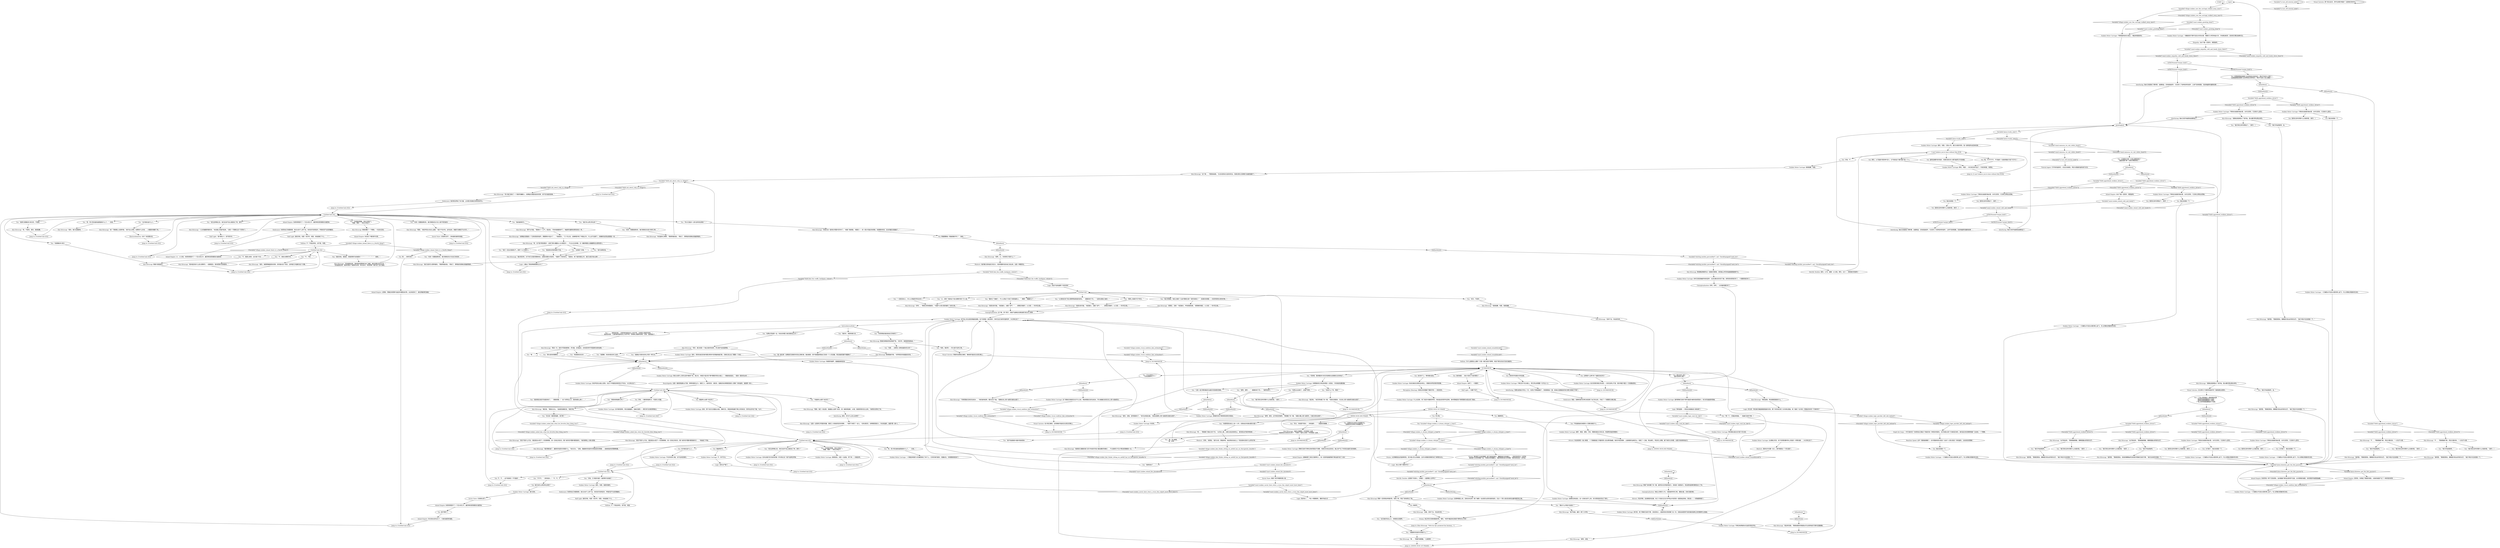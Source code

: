 # SOUTHCOAST / SUNKEN MOTOR CARRIAGE
# Tyre tracks lead to a sunken motor carriage.
# ==================================================
digraph G {
	  0 [label="START"];
	  1 [label="input"];
	  2 [label="Inland Empire: 冰水下面一定很冷，很孤独吧。"];
	  3 [label="Kim Kitsuragi: “我猜这段旅程从广场开始，是从栅栏那边倒出来的。”"];
	  4 [label="You: 我应该调查一下。"];
	  5 [label="You: “潮水什么时候才会退去？”"];
	  6 [label="You: “哈哈，很好笑——所以我不会吹口哨。”"];
	  7 [label="You: “我觉得应该找不到我的枪了。”（看看周围。）“这个世界这么大，我的枪那么渺小……”"];
	  8 [label="You: 眯着眼睛说:“侧面是数字吗？”（继续。）"];
	  9 [label="Jump to: [Untitled hub (03)]"];
	  10 [label="Jump to: [Untitled hub (03)]"];
	  11 [label="Sunken Motor Carriage: 不论你说多少遍，也不会改变事实。"];
	  12 [label="Sunken Motor Carriage: 你没有。"];
	  13 [label="Variable[\"village.sunken_viscal_confirms_kim_estimation\"]"];
	  14 [label="Variable[\"village.sunken_viscal_confirms_kim_estimation\"]", shape=diamond];
	  15 [label="!(Variable[\"village.sunken_viscal_confirms_kim_estimation\"])", shape=diamond];
	  16 [label="Variable[\"coast.sunken_inland_oceanfishcold\"]"];
	  17 [label="Variable[\"coast.sunken_inland_oceanfishcold\"]", shape=diamond];
	  18 [label="!(Variable[\"coast.sunken_inland_oceanfishcold\"])", shape=diamond];
	  19 [label="SWING HUB 2ND PHASE"];
	  20 [label="You: “你最喜欢的蓝色东西是什么？”"];
	  21 [label="Kim Kitsuragi: 警督撅起嘴唇吹出一段美妙的颤音，甚至能让伊苏林迪画眉都羞愧不已。"];
	  22 [label="Sunken Motor Carriage: 是的，哈里，它是41号。我们分局的号码。我一直希望你会回来找我……"];
	  23 [label="Visual Calculus: 还记得马丁内斯的轮胎印吗？就是通往这里的。"];
	  24 [label="You: “我们现在没时间管什么交通流氓。”[离开。]"];
	  25 [label="IsKimHere()"];
	  26 [label="IsKimHere()", shape=diamond];
	  27 [label="!(IsKimHere())", shape=diamond];
	  28 [label="Jump to: [SUNKENHUB]"];
	  29 [label="You: “我想双亲了……”"];
	  30 [label="Conceptualization: 这个嘛，举个例子，蚂蚁汽油弹会在某些通行权仪式上使用……"];
	  31 [label="Inland Empire: 你感觉胃里开了一个巨大的口子，最恐怖的感觉朝你扑面而来。"];
	  32 [label="You: “本来一切都挺顺利的，我们刚刚还在高兴地吹口哨……”"];
	  33 [label="Kim Kitsuragi: “警探，”他的声音从未这么温柔。“我们*不会*的。此时此刻，救援行动确实不太可行。”"];
	  34 [label="Kim Kitsuragi: “这个嘛……”警督耸耸肩。“生活总是有办法拆你的台。但是在那之后事情只会越变越好了。”"];
	  35 [label="Inland Empire: 你感觉胃里开了一个巨大的口子，最恐怖的感觉朝你扑面而来。"];
	  36 [label="Jump to: [Untitled hub (03)]"];
	  37 [label="Logic: 他认识那个赛車手吗？"];
	  38 [label="IsKimHere()"];
	  39 [label="IsKimHere()", shape=diamond];
	  40 [label="!(IsKimHere())", shape=diamond];
	  41 [label="Sunken Motor Carriage: 云朵飘过天空，秋千的阴影像时钟上的指针一样移动着……30分钟过去了。"];
	  42 [label="Variable[\"tc.turn_off_tutorial_node\"]"];
	  43 [label="Variable[\"tc.turn_off_tutorial_node\"]", shape=diamond];
	  44 [label="!(Variable[\"tc.turn_off_tutorial_node\"])", shape=diamond];
	  45 [label="Visual Calculus: 那个跃过运河，弄坏水闸的*叛徒*！这是他们的作为。"];
	  46 [label="You: 这里就是叛逆者跳入运河终结生命的地方。再也不会这么大胆了！\n“这里就是叛逆者跳入运河终结生命的地方。再也不会有人这么勇敢了！”"];
	  47 [label="Interfacing: 海水已经开始腐蚀金属制品了。"];
	  48 [label="You: 我现在没时间管什么交通流氓。[离开。]"];
	  49 [label="Sunken Motor Carriage: 一只海鸥从半泡在水里的車上起飞。鸟儿好像在感激你的决定。"];
	  50 [label="Visual Calculus: 警督的估算是正确的。事故很可能发生在周日晚上。"];
	  51 [label="Kim Kitsuragi: “坚持下去，你会成功的。”"];
	  52 [label="Inland Empire: 41，41分局。你感觉胃里开了一个巨大的口子，最恐怖的感觉朝你扑面而来。"];
	  53 [label="You: “但是雅各布·欧文……"];
	  54 [label="You: “发生这种事之后，他们应该不会让我回去了吧，是吗？”"];
	  55 [label="You: “本来一切都挺顺利的，我们刚刚还在讨论自己的妈妈……”"];
	  56 [label="You: 我不想听了。"];
	  57 [label="Endurance: 你感觉自己快要晕倒，差点从秋千上摔下去。你的双手变得湿冷，呼吸的空气也变得酸苦。"];
	  58 [label="Jump to: [Untitled hub (02)]"];
	  59 [label="You: 我们该怎么把你弄出来呢？"];
	  60 [label="Sunken Motor Carriage: 你接受的越早，就越能继续前进。"];
	  61 [label="You: “但是……如果有人拿枪指着你的头呢？”"];
	  62 [label="You: “我一直在想：如果我花足够的时间去正确饮食，勤加锻炼，是不是就能把我自己变成一个人形武器。然后我甚至都不需要枪了……”"];
	  63 [label="Sunken Motor Carriage: 是的。感觉你身后的城市都在等待中变得越来越沉默。仿佛已经过去了整整一个来生……"];
	  64 [label="You: 我应该调查一下。"];
	  65 [label="You: “我们开始调查吧。”"];
	  66 [label="You: 这車是什么牌子的？能看见标志吗？"];
	  67 [label="You: “又是一起引擎排量成功战胜司机智商的事故。”"];
	  68 [label="You: “不，是街头赛車手的。”"];
	  69 [label="You: “先是我的警徽，现在又是这个。”\n“警徽，警枪——现在又来这个。”"];
	  70 [label="You: “我可没那些钱。”"];
	  71 [label="Variable[\"village.sunken_inland_there_is_a_fourth_thing\"]"];
	  72 [label="Variable[\"village.sunken_inland_there_is_a_fourth_thing\"]", shape=diamond];
	  73 [label="!(Variable[\"village.sunken_inland_there_is_a_fourth_thing\"])", shape=diamond];
	  74 [label="Sunken Motor Carriage: 是的，哈里。就是你做的。"];
	  75 [label="Sunken Motor Carriage: 汽車坐在咸咸的海水里，冰冷又悲伤。它没有什么意见。"];
	  76 [label="Sunken Motor Carriage: 汽車坐在咸咸的海水里，冰冷又悲伤。它没有什么意见。"];
	  77 [label="Perception (Hearing): 铰链在你的重量下嘎吱作响——有些危险。"];
	  78 [label="Conceptualization: 电线上的两只小鸟，对着海岸吹吹口哨，看看水面，还有沉底的車。"];
	  79 [label="You: “你能辨认出那个标志吗？”"];
	  80 [label="Logic: 他会不会知道那个司机的事？"];
	  81 [label="Half Light: 我的天啦，哈里！老天爷，哈里，你到底做了什么……？！"];
	  82 [label="Inland Empire: 你还丢了*第四样*东西。"];
	  83 [label="Kim Kitsuragi: “你还能吹口哨啊，”警督笑着说到。“再说了，黎明前的夜晚总是最黑暗的。”"];
	  84 [label="Jump to: [Untitled hub (03)]"];
	  85 [label="Untitled hub (02)"];
	  86 [label="You: “天啦，它*真是*我的！我把車开进海里了！！！”"];
	  87 [label="You: “发生这种事之后，他们应该不会让我回去了吧，是吗？”"];
	  88 [label="You: 用你的手抚摸冰冷的金属。"];
	  89 [label="Drama: 唾沫星子从你的嘴里一路飞到你的胡子、胸膛和前方的地面上……但却没有发出一点声音。\n唾沫星子从你的嘴里飞出，喷溅在你的胸膛上，最后降落在前方的地面。但却没有发出一点声音。"];
	  90 [label="Jump to: [SUNKENHUB]"];
	  91 [label="You: “我的天，真是有够久的。”"];
	  92 [label="SWING HUB 1ST PHASE"];
	  93 [label="You: 不知道我身后城里的人们都在做些什么……"];
	  94 [label="Sunken Motor Carriage: 汽車坐在咸咸的海水里，冰冷又悲伤，它没有立即给出答案。"];
	  95 [label="Variable[\"TASK.apprehend_reckless_driver\"]"];
	  96 [label="Variable[\"TASK.apprehend_reckless_driver\"]", shape=diamond];
	  97 [label="!(Variable[\"TASK.apprehend_reckless_driver\"])", shape=diamond];
	  98 [label="You: “我们现在没时间管什么交通流氓。”[离开。]"];
	  99 [label="IsKimHere()"];
	  100 [label="IsKimHere()", shape=diamond];
	  101 [label="!(IsKimHere())", shape=diamond];
	  102 [label="You: “你说什么了吗，警督？”"];
	  103 [label="Jump to: [SWING HUB 1ST PHASE]"];
	  104 [label="You: 继续吹。"];
	  105 [label="You: “这见鬼的风这么大，你倒是试试看啊。”"];
	  106 [label="Kim Kitsuragi: “恐怕就是这样。看来是你把警車开进了海里，就在你跳过运河之后。”\n“恐怕就是这样。看来你是从飞旋旅社出发，跃过运河，然后把車一路开进了这片海域。”"];
	  107 [label="You: “所以它就会*一直*这样待在那里？！”"];
	  108 [label="Sunken Motor Carriage: 拜托，哈里……你已经无处可逃了。只有你和我，老朋友。"];
	  109 [label="Jump to: [Untitled hub (03)]"];
	  110 [label="Sunken Motor Carriage: 浪潮有没有退去，这一点谁也说不上来。你只感觉到时间过了很久。"];
	  111 [label="Kim Kitsuragi: 警督一定觉得这样很好笑。他笑了笑，然后飞快地转过了脸。"];
	  112 [label="Sunken Motor Carriage: 你的声音在水面上回荡，在这个环境里显得奇怪又不恰当。30分钟过去了。"];
	  113 [label="You: “那是库普瑞斯40吗？”"];
	  114 [label="Kim Kitsuragi: 警督看着手表。“世界想变多快就能有多快。”"];
	  115 [label="Interfacing: 海水已经开始腐蚀金属制品了。"];
	  116 [label="Sunken Motor Carriage: 一只海鸥从半泡在水里的車上起飞。鸟儿好像在感激你的决定。"];
	  117 [label="Sunken Motor Carriage: 那辆悲伤的汽車拒绝发表任何回应。"];
	  118 [label="Kim Kitsuragi: “我好像知道了，最喜欢的蓝色东西是什么。”他点点头。“没错，我最喜欢的蓝色东西是蓝色的警服……或者是蓝色的警察制服。”"];
	  119 [label="Kim Kitsuragi: “我很抱歉，哈里。我很抱歉。”"];
	  120 [label="Kim Kitsuragi: “呃，也不是*特别便宜*。这种汽車大概要40,000雷亚尔……不过从长远来看，买一辆新車要比试着翻修这台更有意义。”"];
	  121 [label="You: “他们一定会对我很生气，是吧？41分局的人。”"];
	  122 [label="You: 我能修好它。"];
	  123 [label="IsKimHere()"];
	  124 [label="IsKimHere()", shape=diamond];
	  125 [label="!(IsKimHere())", shape=diamond];
	  126 [label="Sunken Motor Carriage: 真可悲，除了那辆沉没的汽車，没有其他人，或者其他东西目睹了这一切，但是这段意想不到的美妙旋律让你的精神为之振奋。"];
	  127 [label="IsKimHere()"];
	  128 [label="IsKimHere()", shape=diamond];
	  129 [label="!(IsKimHere())", shape=diamond];
	  130 [label="Kim Kitsuragi: “我相信它遵循的是几百万年前的宇宙力量设置好的模式……不过我想它*可以*再动的稍微快一点。”"];
	  131 [label="Inland Empire: 就像是那个疯狂又鲁莽的人，他一定是驾驶着那辆汽車加速冲进了大海！"];
	  132 [label="Kim Kitsuragi: “呃……”警督摸了摸自己的下巴。“从历史上看，水蛭以前会用来防止、甚至是治疗很多种疾病……”"];
	  133 [label="Variable[\"TASK.apprehend_reckless_driver\"]"];
	  134 [label="Variable[\"TASK.apprehend_reckless_driver\"]", shape=diamond];
	  135 [label="!(Variable[\"TASK.apprehend_reckless_driver\"])", shape=diamond];
	  136 [label="You: 我现在没时间管什么交通流氓。[离开。]"];
	  137 [label="You: 我现在没时间管什么交通流氓。[离开。]"];
	  138 [label="You: “我们开始调查吧。”"];
	  139 [label="Inland Empire: 当然了。一切都好。"];
	  140 [label="Jump to: [SUNKENHUB]"];
	  141 [label="Kim Kitsuragi: “汽車周围还没有完全结冰……”他的身体前倾，看向冰水下面。“我猜应该上周六或周日就在这里了。”"];
	  142 [label="Jump to: [SUNKENHUB]"];
	  143 [label="Variable[\"village.sunken_kim_thinks_sitting_on_anthill_has_no_therapeutic_benefits\"]"];
	  144 [label="Variable[\"village.sunken_kim_thinks_sitting_on_anthill_has_no_therapeutic_benefits\"]", shape=diamond];
	  145 [label="!(Variable[\"village.sunken_kim_thinks_sitting_on_anthill_has_no_therapeutic_benefits\"])", shape=diamond];
	  146 [label="Jump to: [SWING HUB 2ND PHASE]"];
	  147 [label="You: “看来工厂搞错了，不小心把这个印成了库普瑞斯41。”（嘲笑）“愚蠢的工厂。”"];
	  148 [label="Untitled hub (02)"];
	  149 [label="Untitled hub (03)"];
	  150 [label="Kim Kitsuragi: “恐怕它会一直待在*那里*好多年了。”他看了看周围。“看看它——有一部分可能还有得救，但是整体来说，这台机器已经报废了。”"];
	  151 [label="Kim Kitsuragi: “面对现实吧，对于你们分局的预算来说，这确实是重大的损失。”他避开了你的目光。“我是说，除了我的锐影之外，我们分局只有4台車……”"];
	  152 [label="You: 也许我在追什么人。"];
	  153 [label="Jump to: [Untitled hub (03)]"];
	  154 [label="You: “不，我是认真的，这只是个巧合……”"];
	  155 [label="Sunken Motor Carriage: 虽然那辆沉没的汽車可能因为被你找到而高兴，但它却没能提供答案。"];
	  156 [label="Sunken Motor Carriage: 地平线上的云层变得越发昏暗，秋千的阴影一直在爬升。你听见远方城市的轰鸣声。30分钟过去了……"];
	  157 [label="Kim Kitsuragi: “幸好，我已经是一个独立组织的成员，所以我不会进退两难。”"];
	  158 [label="Kim Kitsuragi: “是啊。41。你觉得它代表什么？”"];
	  159 [label="Horrific Necktie: 是的。41号。就像：41分局。拜托，伙计——那是我们的座驾！"];
	  160 [label="Variable[\"TASK.apprehend_reckless_driver\"]"];
	  161 [label="Variable[\"TASK.apprehend_reckless_driver\"]", shape=diamond];
	  162 [label="!(Variable[\"TASK.apprehend_reckless_driver\"])", shape=diamond];
	  163 [label="Sunken Motor Carriage: 汽車坐在咸咸的海水里，冰冷又悲伤。它没有什么意见。"];
	  164 [label="Variable[\"TASK.apprehend_reckless_driver\"]"];
	  165 [label="Variable[\"TASK.apprehend_reckless_driver\"]", shape=diamond];
	  166 [label="!(Variable[\"TASK.apprehend_reckless_driver\"])", shape=diamond];
	  167 [label="You: 我现在没时间管这个。[离开。]"];
	  168 [label="You: 它在这里多久了？\n“它在这里多久了？”"];
	  169 [label="IsKimHere()"];
	  170 [label="IsKimHere()", shape=diamond];
	  171 [label="!(IsKimHere())", shape=diamond];
	  172 [label="Logic: 好主意！然后我们就能看看里面的东西。那个司机肯定落了点东西在里面。枪？报纸？也许是一件酷炫的夹克？行者夹克？"];
	  173 [label="Esprit de Corps: 一件行者夹克？你感觉自己跟这个驾驶员有一种奇妙的联系。也许他是从某个行者街区来的，喜欢蓝白色的赛車制服？比如说，一个警察。"];
	  174 [label="Sunken Motor Carriage: 你听见宽阔海面传来的回声。云朵在春日的天空飞驰，突然间你感觉好多了。一切都感觉好多了。"];
	  175 [label="Rhetoric: ‘好吧，’他想到。‘我可以的。那就来吧。谁会想坐在蚁丘上？而且根本没有什么好的疗效……"];
	  176 [label="Sunken Motor Carriage: 微光从城市上空的云层中散落下来。透过光，你看见*蓝白色汽車*慢慢浮现在水面上——随着海浪退去，一厘米一厘米的出现……"];
	  177 [label="Jump to: [Untitled hub (04)]"];
	  178 [label="Kim Kitsuragi: “警探，我们一到这里，我就能认出那个标志。是一辆库普瑞斯，40型。我很奇怪你没认出来。”他把目光转向了你。"];
	  179 [label="Jump to: [Untitled hub (04)]"];
	  180 [label="You: “我讨厌猜谜。地区之类的？比如*警察分局*？跟市政相关？”（抚摸你的两鬓——你突然感觉头疼的厉害。）"];
	  181 [label="Kim Kitsuragi: “但是也有可能，”他歪着头，加重了语气：“……是警区的数字。41分局——*你*的分局。”"];
	  182 [label="Jump to: [Untitled hub (02)]"];
	  183 [label="Jump to: [Untitled hub (03)]"];
	  184 [label="Sunken Motor Carriage: 我很抱歉，哈里。"];
	  185 [label="Half Light: 我的天啦，哈里！老天爷，哈里，你到底做了什么……？！"];
	  186 [label="Kim Kitsuragi: 警督飞快地瞥了你一眼。虽然目光仍然直视前方，但他用一段更高亢，而且更有旋律的颤音加入了你。"];
	  187 [label="Untitled hub (04)"];
	  188 [label="You: 大海里的汽車？它是从哪里来的？\n“海里有辆汽車？这是从哪里来的？”"];
	  189 [label="IsKimHere()"];
	  190 [label="IsKimHere()", shape=diamond];
	  191 [label="!(IsKimHere())", shape=diamond];
	  192 [label="Kim Kitsuragi: “似乎是这样。”警督看着残骸，眼睛里露出奇怪的光芒。"];
	  193 [label="You: “我们现在没时间管什么交通流氓。”[离开。]"];
	  194 [label="Empathy: 冰水下面一定很冷，很孤独吧。"];
	  195 [label="Interfacing: 海水已经腐蚀了燃料管、金属制品、还有底盘组件。它还渗入了各种各样的组件，让电气系统短路，包括电磁转向器和刹車……"];
	  196 [label="Sunken Motor Carriage: 汽車坐在咸咸的海水里，冰冷又悲伤。它没有什么意见。"];
	  197 [label="You: 我应该调查一下。"];
	  198 [label="You: 我现在没时间管什么交通流氓。[离开。]"];
	  199 [label="You: 太可疑了。我应该调查一下。"];
	  200 [label="You: “我们现在没时间管什么交通流氓。”[离开。]"];
	  201 [label="Endurance: 锈迹，苔藓和海洋生物已经宣誓了自己的主权，开始了一个缓慢的分解过程。"];
	  202 [label="Kim Kitsuragi: “是这样没错。”警督查看你的程度似乎比检修他的汽車时还要细致。"];
	  203 [label="You: “我不知道我妈*或者*我爸是谁……”"];
	  204 [label="You: “一定是汤米41，FM.41频道的早间主持人！”"];
	  205 [label="You: “老天，不是吧……”"];
	  206 [label="You: “本来一切都挺顺利的，我们刚刚还在讨论人类不同的肤色……”"];
	  207 [label="Inland Empire: 你已经永远失去它了。它就在最深的海底。"];
	  208 [label="Sunken Motor Carriage: 在失去我们托付给你的每一件东西之后？我不会屏住呼吸。"];
	  209 [label="Kim Kitsuragi: “嗯……”警督盯着残骸。“让我想想……”"];
	  210 [label="Variable[\"TASK.apprehend_reckless_driver\"]"];
	  211 [label="Variable[\"TASK.apprehend_reckless_driver\"]", shape=diamond];
	  212 [label="!(Variable[\"TASK.apprehend_reckless_driver\"])", shape=diamond];
	  213 [label="Inland Empire: 突然间，你想起了警督的锐影，对鱼和海藻产生了一种奇怪的感觉……"];
	  214 [label="You: 我现在没时间管这个。[离开。]"];
	  215 [label="Kim Kitsuragi: “我同意，”警督回答到，眼睛里闪烁出好奇的光芒。“我们*绝对*应该调查一下。”"];
	  216 [label="You: “嗯……”"];
	  217 [label="You: 我能辨认出那个标志吗？"];
	  218 [label="Variable[\"village.sunken_asked_kim_what_his_favorite_blue_thing_was\"]"];
	  219 [label="Variable[\"village.sunken_asked_kim_what_his_favorite_blue_thing_was\"]", shape=diamond];
	  220 [label="!(Variable[\"village.sunken_asked_kim_what_his_favorite_blue_thing_was\"])", shape=diamond];
	  221 [label="Untitled hub"];
	  222 [label="Kim Kitsuragi: “至少我们找到了一个很好的嫌疑人。如果能在海里找到你的車，说不定也能找到她。”"];
	  223 [label="Variable[\"plaza.tracks_seen\"]"];
	  224 [label="Variable[\"plaza.tracks_seen\"]", shape=diamond];
	  225 [label="!(Variable[\"plaza.tracks_seen\"])", shape=diamond];
	  226 [label="Sunken Motor Carriage: 一辆破损的汽車半泡在冰冷的水里，慢慢沉入伊苏林迪大洋。只有乘坐舱顶、后轮和引擎还依稀可见。"];
	  227 [label="Kim Kitsuragi: “是啊，是的。近乎疯狂的鲁莽。”警督撇了你一眼。“我看大概上周六或周天，它就已经在这里了。”"];
	  228 [label="Sunken Motor Carriage: 汽車正好卡在冰面上。把它弄出来需要一队专业人士。"];
	  229 [label="You: “那以前你的眼睛也……”"];
	  230 [label="Kim Kitsuragi: “确实是。”警督点点头。“或者更准确的说，*曾经*是。”"];
	  231 [label="Visual Calculus: 估计是正确的。这场事故可能发生在周日的晚上。"];
	  232 [label="Logic: 损伤太严重了。"];
	  233 [label="IsTHCPresent(\"torque_dork\")"];
	  234 [label="IsTHCPresent(\"torque_dork\")", shape=diamond];
	  235 [label="!(IsTHCPresent(\"torque_dork\"))", shape=diamond];
	  236 [label="Sunken Motor Carriage: 一只海鸥从半泡在水里的車上起飞。鸟儿好像在感激你的决定。"];
	  237 [label="Sunken Motor Carriage: 标志深深的埋在浑水里——你实在辨认不清。但你*确实*看见一只安康鱼漂过。"];
	  238 [label="Sunken Motor Carriage: 你坐在破旧生锈的运动场上，周围的世界变得异常安静。"];
	  239 [label="Jump to: [Untitled hub (04)]"];
	  240 [label="Kim Kitsuragi: “是警区，没错！”他歪着头，声音很是轻柔。“是警察的辖区。41分局——*你*的分局。”"];
	  241 [label="Kim Kitsuragi: “根本就没有什么街头赛車手。一直都是你。是你把車开进海里的。”"];
	  242 [label="Kim Kitsuragi: 警督只是摇摇头。"];
	  243 [label="Jump to: [Untitled hub (03)]"];
	  244 [label="Jump to: [Untitled hub (03)]"];
	  245 [label="You: 哦，不不不不不。不可能的！在我的眼皮子底下可不行！"];
	  246 [label="You: “先是我的警徽，现在又是这个。”\n“警徽，警枪——现在又来这个。”"];
	  247 [label="Variable[\"TASK.find_the_traffic_hooligans_vehicle\"]"];
	  248 [label="Variable[\"TASK.find_the_traffic_hooligans_vehicle\"]", shape=diamond];
	  249 [label="!(Variable[\"TASK.find_the_traffic_hooligans_vehicle\"])", shape=diamond];
	  250 [label="Volition: 为什么搞得这么凄惨？只是一辆沉没的汽車啊。有些汽車注定会沉没在海底的。"];
	  251 [label="Logic: 等待退潮——然后应该就能进入乘坐舱了。"];
	  252 [label="You: “……我想说的是，人类的肤色能有这么大的不同，还真是让我挺吃惊的。”\n“……我想说的是，人类的肤色能有这么大的不同，还真是让我挺吃惊的。还有，我想我妈了。”"];
	  253 [label="You: “你觉得我还能找到自己的枪吗？”"];
	  254 [label="Savoir Faire: 它陷得太深了。没有通向海岸的坡道。"];
	  255 [label="Logic: 大概占了警局車辆预算的20%？"];
	  256 [label="You: “广场上的轮胎印一直延伸到这里。”\n“原来所有痕迹都指向了这里！”\n原来所有痕迹都指向了这里！\n广场上的所有痕迹都指向了这里。"];
	  257 [label="Kim Kitsuragi: “不……”警督看着汽車，然后又看向你。“一点也不大胆。”"];
	  258 [label="Kim Kitsuragi: “我同意，”警督回答到，眼睛里闪烁出好奇的光芒。“我们*绝对*应该调查一下。”"];
	  259 [label="Jump to: [SUNKENHUB]"];
	  260 [label="Jump to: [Kim Kitsuragi: \"With his lips puckered the lieutena...\"]"];
	  261 [label="You: “希望我妈还在世……”"];
	  262 [label="Kim Kitsuragi: “其实不是什么巧合。锐影是旧40型下一代的跑車款，是一匹真正的役马。整个城市的*警察*都很喜欢它……”他抬起了手指。"];
	  263 [label="Volition: 不！不是这样的。说不是，哈里。"];
	  264 [label="Kim Kitsuragi: “是的，海里那辆就是你的車。好好面对这个现实，这样我们才能解决这个问题。”"];
	  265 [label="Kim Kitsuragi: “谁？”警督看上去很怀疑。“我不这么觉得。如果有什么的话……大概是你喝醉了吧。”"];
	  266 [label="You: “我连旅社的账单都付不起。”"];
	  267 [label="Kim Kitsuragi: “人比机器要贵重的多。”他试着让你振作起来。“训练一个警察比这个可贵多了。”"];
	  268 [label="You: 天啦，不……"];
	  269 [label="Jump to: [I can't believe you're here without Kim HUB]"];
	  270 [label="Variable[\"village.sunken_saw_the_carriage_walked_away_once\"]"];
	  271 [label="Variable[\"village.sunken_saw_the_carriage_walked_away_once\"]", shape=diamond];
	  272 [label="!(Variable[\"village.sunken_saw_the_carriage_walked_away_once\"])", shape=diamond];
	  273 [label="Variable[\"whirling.necktie_personified\"]  and  CheckEquipped(\"neck_tie\")"];
	  274 [label="Variable[\"whirling.necktie_personified\"]  and  CheckEquipped(\"neck_tie\")", shape=diamond];
	  275 [label="!(Variable[\"whirling.necktie_personified\"]  and  CheckEquipped(\"neck_tie\"))", shape=diamond];
	  276 [label="Kim Kitsuragi: “再说一次，肤色不同是褪黑素、肝功能、区域适应，还有很多种不同因素形成的结果。”"];
	  277 [label="IsKimHere()"];
	  278 [label="IsKimHere()", shape=diamond];
	  279 [label="!(IsKimHere())", shape=diamond];
	  280 [label="You: 天啦，一辆库普瑞斯40。可爱的小机器。"];
	  281 [label="Variable[\"canal.sunken_empathy_cold_and_lonely_down_there\"]"];
	  282 [label="Variable[\"canal.sunken_empathy_cold_and_lonely_down_there\"]", shape=diamond];
	  283 [label="!(Variable[\"canal.sunken_empathy_cold_and_lonely_down_there\"])", shape=diamond];
	  284 [label="Inland Empire: 你突然有一种下沉的感觉。当你看着汽車泡在那深不见底、冰冷黑暗的海里，你的胃部开始隐隐抽痛。"];
	  285 [label="Kim Kitsuragi: “我猜这段旅程从广场开始，是从栅栏那边倒出来的。”"];
	  286 [label="You: “我们现在没时间管这个。”[离开。]"];
	  287 [label="You: “我们开始调查吧，金。”"];
	  288 [label="You: “我们开始调查吧，金。”"];
	  289 [label="Jump to: [SUNKENHUB]"];
	  290 [label="You: “别再沾沾自喜了。这很严肃的。”"];
	  291 [label="Kim Kitsuragi: “我没有。”他茫然地看了你一眼。“但是在我看来，它应该上周六或者周日就在这里了。”"];
	  292 [label="Kim Kitsuragi: “是的，没错。显然是胜利了，”他冷淡地回应着。“我说这辆車上周六或者周日就在这里了。”"];
	  293 [label="Variable[\"village.sunken_logic_joyrider_left_shit_behind\"]"];
	  294 [label="Variable[\"village.sunken_logic_joyrider_left_shit_behind\"]", shape=diamond];
	  295 [label="!(Variable[\"village.sunken_logic_joyrider_left_shit_behind\"])", shape=diamond];
	  296 [label="Sunken Motor Carriage: 等待潮水退去也许是个好主意。"];
	  297 [label="You: “我还能修好它。”"];
	  298 [label="You: “我想它是雅各布·欧文的，不是我。”"];
	  299 [label="Jump to: [Untitled hub (03)]"];
	  300 [label="Half Light: “是*其他人*，但不是*你*。”"];
	  301 [label="Jump to: [Untitled hub (03)]"];
	  302 [label="Kim Kitsuragi: 警督调整了一下眼镜，一句话也没说。"];
	  303 [label="Inland Empire: 比警枪，警徽还有警車*加起来*都更加珍贵。永远地丢失了，就在那最深的海底。"];
	  304 [label="You: 拜托，41可能有*很多种*含义。又不是说这个数字属于我一个人。"];
	  305 [label="Untitled hub (03)"];
	  306 [label="Sunken Motor Carriage: 我们没有。"];
	  307 [label="Logic: 除非有人……*有人*想要假死，重新开始生活……"];
	  308 [label="Sunken Motor Carriage: 汽車孤独地坐在冰面上，看起来很是悲伤。"];
	  309 [label="You: 坐在秋千上，等待潮水退去。"];
	  310 [label="Kim Kitsuragi: “是啊，没错。”"];
	  311 [label="Sunken Motor Carriage: 在某种程度上说，没有任何生物（除了海鸥）在这里见证其实挺悲哀的，见证一个男人尝试在他的全盛时期学吹口哨。"];
	  312 [label="You: “哦，所以都是……”\n“哦，好吧……”"];
	  313 [label="Variable[\"coast.sunken_savoir_faire_what_a_wuss_the_culprit_must_have_been\"]"];
	  314 [label="Variable[\"coast.sunken_savoir_faire_what_a_wuss_the_culprit_must_have_been\"]", shape=diamond];
	  315 [label="!(Variable[\"coast.sunken_savoir_faire_what_a_wuss_the_culprit_must_have_been\"])", shape=diamond];
	  316 [label="Electrochemistry: 也许？肯定要试试。"];
	  317 [label="IsKimHere()"];
	  318 [label="IsKimHere()", shape=diamond];
	  319 [label="!(IsKimHere())", shape=diamond];
	  320 [label="Sunken Motor Carriage: 做梦，喝酒，调情，打架，想要改善自己的生活。希望明天能变得更好。"];
	  321 [label="IsKimHere()"];
	  322 [label="IsKimHere()", shape=diamond];
	  323 [label="!(IsKimHere())", shape=diamond];
	  324 [label="You: “是啊，是啊……”（摸摸你的下巴。）“鲁莽的疯子。”"];
	  325 [label="Kim Kitsuragi: “我不知道。最多一两个小时吧。”"];
	  326 [label="You: “我猜这只是你支持公司的一种方式。”"];
	  327 [label="Sunken Motor Carriage: 是的，那个标志已经露出水面，清晰可见，那是库普瑞斯汽車公司的标志。型号名还印在下面，*40*。"];
	  328 [label="Rhetoric: 他好像已经知道它的含义，但却想要听到你亲口说出来。这是一种教育法。"];
	  329 [label="Kim Kitsuragi: “那不太可能，”警督叹了一口气，回应到。“所有电路都烧坏了。电磁转向器和刹車系统也一样。”"];
	  330 [label="You: 第……四样东西？"];
	  331 [label="I can't believe you're here without Kim HUB"];
	  332 [label="You: 虽然这辆車*是*我的，但事实是任何人都可能把它开进海里。"];
	  333 [label="Volition: 不！不是这样的。说不是，哈里。"];
	  334 [label="You: 不，不……这不是真的！不可能的……"];
	  335 [label="Jump to: [Untitled hub (03)]"];
	  336 [label="Variable[\"canal.samaran_vis_calc_white_check\"]"];
	  337 [label="Variable[\"canal.samaran_vis_calc_white_check\"]", shape=diamond];
	  338 [label="!(Variable[\"canal.samaran_vis_calc_white_check\"])", shape=diamond];
	  339 [label="You: 吹口哨。"];
	  340 [label="You: Variable[\"village.sunken_rc_drama_whisper_a_tune\"]"];
	  341 [label="Variable[\"village.sunken_rc_drama_whisper_a_tune\"]", shape=diamond];
	  342 [label="!(Variable[\"village.sunken_rc_drama_whisper_a_tune\"])", shape=diamond];
	  343 [label="Sunken Motor Carriage: 那辆沉没的汽車有没有同意还不清楚，但是仅仅说出这些话，就让你产生了时间在加速行走的错觉。"];
	  344 [label="Variable[\"coast.sunken_inland_fire_daredevil\"]"];
	  345 [label="Variable[\"coast.sunken_inland_fire_daredevil\"]", shape=diamond];
	  346 [label="!(Variable[\"coast.sunken_inland_fire_daredevil\"])", shape=diamond];
	  347 [label="You: “如果必须选择一边，你会支持罢工者还是航运公司？”"];
	  348 [label="You: “我们开始调查吧。”"];
	  349 [label="Kim Kitsuragi: “不……”警督看着汽車，然后又看向你。“一点也不大胆。”"];
	  350 [label="You: 我应该调查一下。"];
	  351 [label="Sunken Motor Carriage: 一只海鸥从半泡在水里的車上起飞。鸟儿好像在感激你的决定。"];
	  352 [label="Sunken Motor Carriage: 这个事故应该就发生在不久之前。車身周围还没完全结冰，所以碰撞应该发生在上周六或者周日。"];
	  353 [label="Sunken Motor Carriage: 什么也没有，除了高空中海鸥的鸣叫，宛如遥远的笑声在回响。海中那辆蓝色汽車周围的冰层出现了裂纹。"];
	  354 [label="Drama: 他正幸灾乐祸地看着您呢。哦哟，*老师*做起来还真是不费吹灰之力呢！"];
	  355 [label="Conceptualization: 好吧，好吧……比你做的要好多了。"];
	  356 [label="Kim Kitsuragi: “但是也有可能，”他歪着头，加重了语气：“……是警区的数字。41分局——*你*的分局。”"];
	  357 [label="You: “不，不是……”"];
	  358 [label="You: “我们怎么把它弄出来？”"];
	  359 [label="Kim Kitsuragi: “如果能在里面找一个没有受损的组件，那都算你*走运*了……”他摇摇头。“几个月之后，这辆車里*除了*锈迹之外，什么也不会剩下。买辆新的反而会更便宜一些……”"];
	  360 [label="Kim Kitsuragi: “我们还是可以那样做的，”警督笑着说到。“再说了，黎明前的夜晚总是最黑暗的。”"];
	  361 [label="Variable[\"TASK.ask_about_ruby_in_village\"]"];
	  362 [label="Variable[\"TASK.ask_about_ruby_in_village\"]", shape=diamond];
	  363 [label="!(Variable[\"TASK.ask_about_ruby_in_village\"])", shape=diamond];
	  364 [label="Endurance: 他的想法带给了你力量。让你意识到路还没有走到尽头。"];
	  365 [label="You: “呃，至少现在能知道里面有什么了。”（总结。）"];
	  366 [label="Variable[\"coast.sunken_greeting_done\"]"];
	  367 [label="Variable[\"coast.sunken_greeting_done\"]", shape=diamond];
	  368 [label="!(Variable[\"coast.sunken_greeting_done\"])", shape=diamond];
	  369 [label="Interfacing: 只要在咸海水中待上一天，大部分汽車就报废了，但是看看这一辆，连海水没接触到的地方都已经破烂不堪了。"];
	  370 [label="You: 我应该怎么做？\n“我们应该怎么做？”"];
	  371 [label="You: “等一下，它看起来很蓝。”（指着沉没的汽車。）"];
	  372 [label="Variable[\"village.sunken_rc_drama_whisper_a_tune\"]"];
	  373 [label="Variable[\"village.sunken_rc_drama_whisper_a_tune\"]", shape=diamond];
	  374 [label="!(Variable[\"village.sunken_rc_drama_whisper_a_tune\"])", shape=diamond];
	  375 [label="Drama: 从你嘴唇迸出的旋律奇怪，却又难以否认的美丽，正好与周围的阴郁形成了鲜明的对比。"];
	  376 [label="You: “所以，你爸是不是也……你知道的……”（指着你的眼睛。）"];
	  377 [label="Rhetoric: 看来也许还要一会儿。是时候提出一个好议题了。"];
	  378 [label="Kim Kitsuragi: “我同意，”警督回答到，但他的眼睛始终没有离开那辆沉没的汽車。“我们应该好好调查一下。”"];
	  379 [label="Tutorial Agent: 打开你的道具栏，点击互动按钮，然后与里面的道具进行交互。"];
	  380 [label="IsTHCPresent(\"torque_dork\")"];
	  381 [label="IsTHCPresent(\"torque_dork\")", shape=diamond];
	  382 [label="!(IsTHCPresent(\"torque_dork\"))", shape=diamond];
	  383 [label="Variable[\"plaza.kineema_got_the_fish_passive\"]"];
	  384 [label="Variable[\"plaza.kineema_got_the_fish_passive\"]", shape=diamond];
	  385 [label="!(Variable[\"plaza.kineema_got_the_fish_passive\"])", shape=diamond];
	  386 [label="Kim Kitsuragi: “我同意，”警督回答到，眼睛里闪烁出好奇的光芒。“我们*绝对*应该调查一下。”"];
	  387 [label="Kim Kitsuragi: “我同意，”警督回答到，眼睛里闪烁出好奇的光芒。“我们*绝对*应该调查一下。”"];
	  388 [label="Sunken Motor Carriage: 一只海鸥从半泡在水里的車上起飞。鸟儿好像在感激你的决定。"];
	  389 [label="Kim Kitsuragi: “我同意，”警督回答到，眼睛里闪烁出好奇的光芒。“我们*绝对*应该调查一下。”"];
	  390 [label="You: 鱼和海藻……我以为是关于金的車的？"];
	  391 [label="Sunken Motor Carriage: 汽車没有质疑你对当前形势的评估。"];
	  392 [label="Reaction Speed: 证件？要是就很酷了。也许里面有登记信息？比如个人登记信息？你知道的，比如说你的警徽！"];
	  393 [label="Kim Kitsuragi: “没错。坚持下去，你会成功的。”"];
	  394 [label="Kim Kitsuragi: “这是一台简单又牢固的机器，很受工人和政府官员的青睐……”他停下来想了一会儿。“还有消防员，动物管控局的人。你也知道的，就是*那一类*人。”"];
	  395 [label="Jump to: [Untitled hub (04)]"];
	  396 [label="You: “41，是吗？看来这个街头赛車手是个万人迷。”"];
	  397 [label="Kim Kitsuragi: “好吧……”警督古怪地看着你。“*或者*41是分局的编号？你的分局。”"];
	  398 [label="Endurance: 你感觉自己快要晕倒，差点从秋千上摔下去。你的双手变得湿冷，呼吸的空气也变得酸苦。"];
	  399 [label="You: “不不不。”（拼命摇头。）“不，不，不……”"];
	  400 [label="SUNKENHUB"];
	  401 [label="Sunken Motor Carriage: 你那嘲讽的口吻没有得到一点回应，只有海浪在翻滚着。"];
	  402 [label="Kim Kitsuragi: “等到退潮，然后看看里面有什么。”"];
	  403 [label="Kim Kitsuragi: “我的父母都有一半的西奥人血统。”\n“我很肯定已经告诉过你了，不是吗？我的父亲有一半的西奥人血统。”"];
	  404 [label="Kim Kitsuragi: “似乎是这样。”警督看着残骸，眼睛里露出奇怪的光芒。"];
	  405 [label="greetinghub"];
	  406 [label="Variable[\"canal.sunken_inland_cold_and_lonely\"]"];
	  407 [label="Variable[\"canal.sunken_inland_cold_and_lonely\"]", shape=diamond];
	  408 [label="!(Variable[\"canal.sunken_inland_cold_and_lonely\"])", shape=diamond];
	  409 [label="You: “我们现在没时间管什么交通流氓。”[离开。]"];
	  410 [label="You: “41是他在地下街头赛車等级制度的排名。”（摸摸你的下巴。）“这家伙是条小鱼虾。”"];
	  411 [label="Kim Kitsuragi: “是的。我们去看看吧。”"];
	  412 [label="Sunken Motor Carriage: 继续前进。你是一头鲨鱼。停下来——你就会死。"];
	  413 [label="Jump to: [SUNKENHUB]"];
	  414 [label="You: 静静等待。"];
	  415 [label="Horrific Necktie: 这里雨下的真大，关键是——能稍微小点声吗？"];
	  416 [label="lastsunkenwaithub"];
	  417 [label="You: “你更愿意在蚁丘上坐一小时，还是站在布满水蛭的河里？”"];
	  418 [label="Variable[\"whirling.necktie_personified\"]  and  CheckEquipped(\"neck_tie\")"];
	  419 [label="Variable[\"whirling.necktie_personified\"]  and  CheckEquipped(\"neck_tie\")", shape=diamond];
	  420 [label="!(Variable[\"whirling.necktie_personified\"]  and  CheckEquipped(\"neck_tie\"))", shape=diamond];
	  421 [label="IsKimHere()"];
	  422 [label="IsKimHere()", shape=diamond];
	  423 [label="!(IsKimHere())", shape=diamond];
	  424 [label="Interfacing: 是的。你为什么没认出来呢？"];
	  425 [label="Savoir Faire: 它陷得太深了。"];
	  426 [label="Variable[\"TASK.apprehend_reckless_driver\"]"];
	  427 [label="Variable[\"TASK.apprehend_reckless_driver\"]", shape=diamond];
	  428 [label="!(Variable[\"TASK.apprehend_reckless_driver\"])", shape=diamond];
	  429 [label="Sunken Motor Carriage: 汽車坐在咸咸的海水里，冰冷又悲伤，它没有立即给出答案。"];
	  430 [label="You: 太可疑了。我应该调查一下。"];
	  431 [label="Sunken Motor Carriage: 一只海鸥从半泡在水里的車上起飞。鸟儿好像在感激你的决定。"];
	  432 [label="Jump to: [SUNKENHUB]"];
	  433 [label="Shivers: 风在呼啸。远处教堂的后面，有几个流浪汉正在为芦苇丛中发现的一袋回收品争执。更远处——一群海鸥降落了。"];
	  434 [label="Encyclopedia: 这是一辆库普瑞斯40汽車。停車场里的主力。很受工人、政府官员、消防员，我猜还有动物管控局的人青睐？你知道的，就是那一类人。"];
	  435 [label="You: “你也有一辆库普瑞斯。真巧啊！”"];
	  436 [label="Shivers: 布吉街旁的一条小巷里，一个穿着肮脏工作服的男人走出車间抽烟。他的手有些青肿，上面满是机油和灰尘。他吸了一口烟，喷出鼻孔，然后闭上双眼。接下来的5分钟里，这里只有他和他自己。"];
	  437 [label="You: “赛車上有数字可不常见。”"];
	  438 [label="You: “也许我在追什么人。”"];
	  439 [label="You: “呃，至少现在能知道里面有什么了。”（总结。）"];
	  440 [label="You: “这真是个灾难。”"];
	  441 [label="Jump to: [Untitled hub (03)]"];
	  442 [label="Kim Kitsuragi: “呃，不是的。是你。我很抱歉。”"];
	  443 [label="Jump to: [Untitled hub (03)]"];
	  444 [label="Jump to: [Untitled hub (02)]"];
	  445 [label="Sunken Motor Carriage: 不，你不可以。"];
	  446 [label="Jump to: [Untitled hub (03)]"];
	  447 [label="Sunken Motor Carriage: 一只看起来很好斗的海鸥落在了秋千上，它死死地盯着你，目露凶光。你真要继续前进了。"];
	  448 [label="Variable[\"village.sunken_viscal_confirms_kim_estimation\"]"];
	  449 [label="Variable[\"village.sunken_viscal_confirms_kim_estimation\"]", shape=diamond];
	  450 [label="!(Variable[\"village.sunken_viscal_confirms_kim_estimation\"])", shape=diamond];
	  451 [label="You: 浪潮肯定在享受它的甜蜜时光。\n“浪潮肯定在享受它的甜蜜时光。”"];
	  452 [label="Kim Kitsuragi: 警督的神情突然变得很严肃。“老天爷，我倒是希望如此。”"];
	  453 [label="Sunken Motor Carriage: 也许曾经是吧。现在湿漉漉的，扭曲又破败——那匹老马也曾经辉煌过。"];
	  454 [label="Interfacing: 海水已经腐蚀了燃料管、金属制品、还有底盘组件。它还渗入了各种各样的组件，让电气系统短路，包括电磁转向器和刹車……"];
	  455 [label="You: “我们开始调查吧。”"];
	  456 [label="Half Light: 一切都*不好*。"];
	  457 [label="Jump to: [SUNKENHUB]"];
	  458 [label="Variable[\"coast.sunken_logic_wait_for_tide\"]"];
	  459 [label="Variable[\"coast.sunken_logic_wait_for_tide\"]", shape=diamond];
	  460 [label="!(Variable[\"coast.sunken_logic_wait_for_tide\"])", shape=diamond];
	  461 [label="You: “我理解，你说你是支持工会的。”"];
	  462 [label="IsKimHere()"];
	  463 [label="IsKimHere()", shape=diamond];
	  464 [label="!(IsKimHere())", shape=diamond];
	  465 [label="Jump to: [Untitled hub (04)]"];
	  466 [label="Kim Kitsuragi: “其实不是什么巧合。锐影是旧40型下一代的跑車款，是一匹真正的役马。整个城市的*警察*都很喜欢。”他的表情让人难以捉摸。"];
	  467 [label="You: “我的天啦，是我的，是我把車开进海里的？？？！！！？！？！”（继续。）"];
	  468 [label="You: “哎呀呀。看来雅各布·欧文的旅程在这里硬生生的终结了。”"];
	  469 [label="IsKimHere()"];
	  470 [label="IsKimHere()", shape=diamond];
	  471 [label="!(IsKimHere())", shape=diamond];
	  472 [label="IsKimHere()"];
	  473 [label="IsKimHere()", shape=diamond];
	  474 [label="!(IsKimHere())", shape=diamond];
	  475 [label="Savoir Faire: 真是个笨手笨脚的胆小鬼……"];
	  0 -> 0
	  1 -> 270
	  2 -> 406
	  3 -> 286
	  3 -> 287
	  4 -> 236
	  5 -> 325
	  6 -> 50
	  7 -> 462
	  8 -> 277
	  9 -> 149
	  10 -> 149
	  11 -> 444
	  12 -> 153
	  13 -> 13
	  13 -> 14
	  14 -> 457
	  15 -> 49
	  16 -> 16
	  16 -> 17
	  17 -> 250
	  18 -> 400
	  19 -> 376
	  19 -> 417
	  19 -> 451
	  19 -> 93
	  20 -> 209
	  21 -> 174
	  22 -> 331
	  23 -> 256
	  25 -> 25
	  25 -> 26
	  26 -> 202
	  27 -> 391
	  28 -> 400
	  29 -> 156
	  30 -> 156
	  31 -> 398
	  32 -> 83
	  33 -> 254
	  34 -> 361
	  35 -> 56
	  36 -> 305
	  37 -> 221
	  38 -> 38
	  38 -> 39
	  39 -> 186
	  40 -> 126
	  41 -> 377
	  42 -> 42
	  42 -> 43
	  44 -> 379
	  45 -> 45
	  46 -> 321
	  47 -> 405
	  49 -> 383
	  50 -> 457
	  51 -> 354
	  52 -> 398
	  53 -> 242
	  54 -> 267
	  55 -> 360
	  56 -> 207
	  57 -> 185
	  58 -> 85
	  59 -> 306
	  60 -> 305
	  61 -> 462
	  62 -> 462
	  63 -> 462
	  64 -> 48
	  65 -> 215
	  66 -> 237
	  67 -> 169
	  68 -> 241
	  69 -> 302
	  70 -> 151
	  71 -> 72
	  71 -> 73
	  72 -> 330
	  72 -> 55
	  73 -> 443
	  74 -> 57
	  75 -> 137
	  75 -> 199
	  76 -> 198
	  76 -> 350
	  77 -> 353
	  78 -> 433
	  79 -> 178
	  80 -> 221
	  81 -> 263
	  82 -> 71
	  83 -> 361
	  84 -> 149
	  85 -> 86
	  85 -> 334
	  85 -> 399
	  86 -> 74
	  87 -> 208
	  88 -> 228
	  89 -> 273
	  90 -> 400
	  91 -> 421
	  92 -> 19
	  92 -> 339
	  92 -> 371
	  92 -> 414
	  93 -> 320
	  94 -> 197
	  94 -> 167
	  95 -> 96
	  95 -> 97
	  96 -> 76
	  97 -> 196
	  99 -> 100
	  99 -> 101
	  100 -> 141
	  101 -> 352
	  102 -> 291
	  103 -> 92
	  104 -> 393
	  105 -> 20
	  106 -> 149
	  107 -> 150
	  108 -> 269
	  109 -> 305
	  110 -> 40
	  111 -> 104
	  111 -> 105
	  111 -> 5
	  112 -> 187
	  113 -> 230
	  114 -> 462
	  115 -> 405
	  116 -> 383
	  117 -> 457
	  118 -> 179
	  119 -> 51
	  120 -> 440
	  120 -> 121
	  120 -> 266
	  120 -> 70
	  121 -> 151
	  122 -> 445
	  123 -> 124
	  123 -> 125
	  124 -> 402
	  125 -> 155
	  126 -> 40
	  127 -> 128
	  127 -> 129
	  128 -> 111
	  129 -> 311
	  130 -> 156
	  131 -> 344
	  132 -> 175
	  133 -> 134
	  133 -> 135
	  134 -> 192
	  135 -> 404
	  138 -> 378
	  139 -> 456
	  140 -> 400
	  141 -> 448
	  142 -> 400
	  143 -> 144
	  143 -> 145
	  144 -> 29
	  145 -> 156
	  146 -> 18
	  147 -> 181
	  148 -> 68
	  148 -> 357
	  148 -> 467
	  148 -> 52
	  148 -> 154
	  149 -> 439
	  149 -> 69
	  149 -> 358
	  149 -> 297
	  149 -> 298
	  149 -> 107
	  149 -> 206
	  149 -> 53
	  149 -> 438
	  149 -> 54
	  149 -> 31
	  150 -> 8
	  151 -> 255
	  152 -> 11
	  153 -> 305
	  154 -> 242
	  155 -> 251
	  156 -> 416
	  157 -> 60
	  157 -> 461
	  157 -> 326
	  158 -> 328
	  159 -> 331
	  160 -> 161
	  160 -> 162
	  161 -> 94
	  162 -> 429
	  163 -> 136
	  163 -> 430
	  164 -> 165
	  164 -> 166
	  165 -> 257
	  166 -> 349
	  168 -> 99
	  169 -> 170
	  169 -> 171
	  170 -> 292
	  171 -> 117
	  172 -> 293
	  173 -> 392
	  174 -> 355
	  175 -> 143
	  176 -> 434
	  177 -> 187
	  178 -> 424
	  179 -> 187
	  180 -> 240
	  181 -> 30
	  182 -> 148
	  183 -> 149
	  184 -> 34
	  185 -> 333
	  186 -> 78
	  187 -> 7
	  187 -> 79
	  187 -> 113
	  187 -> 280
	  187 -> 217
	  188 -> 317
	  189 -> 190
	  189 -> 191
	  190 -> 133
	  191 -> 210
	  192 -> 200
	  192 -> 138
	  194 -> 281
	  195 -> 405
	  196 -> 3
	  196 -> 47
	  197 -> 116
	  199 -> 431
	  201 -> 90
	  202 -> 142
	  203 -> 156
	  204 -> 397
	  205 -> 119
	  206 -> 33
	  207 -> 183
	  208 -> 446
	  209 -> 103
	  210 -> 211
	  210 -> 212
	  211 -> 75
	  212 -> 163
	  213 -> 15
	  215 -> 383
	  216 -> 462
	  217 -> 327
	  218 -> 219
	  218 -> 220
	  219 -> 262
	  220 -> 466
	  221 -> 204
	  221 -> 396
	  221 -> 205
	  221 -> 147
	  221 -> 180
	  221 -> 437
	  221 -> 410
	  222 -> 364
	  223 -> 224
	  223 -> 225
	  224 -> 22
	  225 -> 336
	  226 -> 194
	  227 -> 12
	  228 -> 369
	  229 -> 462
	  230 -> 435
	  231 -> 289
	  232 -> 109
	  233 -> 234
	  233 -> 235
	  234 -> 454
	  235 -> 115
	  236 -> 383
	  237 -> 140
	  238 -> 77
	  239 -> 187
	  240 -> 30
	  241 -> 182
	  242 -> 182
	  243 -> 149
	  244 -> 149
	  245 -> 108
	  246 -> 412
	  247 -> 248
	  247 -> 249
	  248 -> 36
	  249 -> 80
	  250 -> 400
	  251 -> 458
	  252 -> 276
	  253 -> 452
	  254 -> 243
	  255 -> 441
	  256 -> 189
	  257 -> 65
	  257 -> 409
	  258 -> 383
	  259 -> 400
	  260 -> 20
	  261 -> 462
	  262 -> 118
	  263 -> 148
	  264 -> 182
	  265 -> 316
	  266 -> 151
	  267 -> 300
	  268 -> 184
	  269 -> 331
	  270 -> 272
	  270 -> 271
	  271 -> 308
	  272 -> 366
	  273 -> 274
	  273 -> 275
	  274 -> 415
	  275 -> 127
	  276 -> 216
	  276 -> 261
	  276 -> 229
	  277 -> 278
	  277 -> 279
	  278 -> 158
	  279 -> 418
	  280 -> 453
	  281 -> 282
	  281 -> 283
	  282 -> 380
	  283 -> 1
	  284 -> 15
	  285 -> 288
	  285 -> 23
	  287 -> 258
	  288 -> 386
	  289 -> 400
	  290 -> 24
	  291 -> 432
	  292 -> 12
	  293 -> 294
	  293 -> 295
	  294 -> 173
	  295 -> 4
	  296 -> 413
	  297 -> 329
	  298 -> 442
	  299 -> 149
	  300 -> 301
	  301 -> 149
	  302 -> 82
	  303 -> 183
	  304 -> 108
	  305 -> 122
	  305 -> 365
	  305 -> 246
	  305 -> 87
	  305 -> 152
	  305 -> 58
	  306 -> 425
	  307 -> 156
	  308 -> 405
	  309 -> 238
	  310 -> 103
	  311 -> 40
	  312 -> 156
	  313 -> 314
	  313 -> 315
	  314 -> 307
	  315 -> 156
	  316 -> 299
	  317 -> 318
	  317 -> 319
	  318 -> 426
	  319 -> 160
	  320 -> 436
	  321 -> 322
	  321 -> 323
	  322 -> 164
	  323 -> 95
	  324 -> 469
	  325 -> 27
	  326 -> 462
	  327 -> 177
	  328 -> 247
	  329 -> 359
	  330 -> 303
	  331 -> 304
	  331 -> 268
	  331 -> 332
	  331 -> 245
	  332 -> 108
	  333 -> 85
	  334 -> 10
	  335 -> 305
	  336 -> 337
	  336 -> 338
	  337 -> 44
	  338 -> 188
	  339 -> 340
	  340 -> 341
	  340 -> 342
	  341 -> 372
	  342 -> 372
	  343 -> 131
	  344 -> 345
	  344 -> 346
	  345 -> 475
	  346 -> 156
	  347 -> 157
	  348 -> 389
	  349 -> 98
	  349 -> 455
	  350 -> 351
	  351 -> 383
	  352 -> 448
	  353 -> 92
	  354 -> 260
	  355 -> 40
	  356 -> 30
	  357 -> 264
	  358 -> 32
	  359 -> 120
	  360 -> 361
	  361 -> 362
	  361 -> 363
	  362 -> 222
	  363 -> 84
	  364 -> 9
	  365 -> 447
	  366 -> 368
	  366 -> 367
	  367 -> 308
	  368 -> 226
	  369 -> 201
	  370 -> 123
	  371 -> 310
	  372 -> 373
	  372 -> 374
	  373 -> 375
	  374 -> 89
	  375 -> 37
	  376 -> 403
	  377 -> 18
	  378 -> 383
	  380 -> 381
	  380 -> 382
	  381 -> 195
	  382 -> 46
	  383 -> 384
	  383 -> 385
	  384 -> 213
	  385 -> 284
	  386 -> 383
	  387 -> 383
	  388 -> 383
	  389 -> 383
	  390 -> 139
	  391 -> 142
	  392 -> 4
	  393 -> 354
	  394 -> 395
	  395 -> 187
	  396 -> 397
	  397 -> 30
	  398 -> 81
	  399 -> 59
	  400 -> 66
	  400 -> 390
	  400 -> 168
	  400 -> 370
	  400 -> 468
	  400 -> 309
	  400 -> 88
	  401 -> 290
	  401 -> 67
	  401 -> 324
	  401 -> 102
	  402 -> 172
	  403 -> 312
	  403 -> 203
	  403 -> 28
	  404 -> 193
	  404 -> 348
	  405 -> 223
	  406 -> 408
	  406 -> 407
	  407 -> 233
	  408 -> 405
	  410 -> 356
	  412 -> 335
	  413 -> 400
	  414 -> 110
	  415 -> 127
	  416 -> 91
	  416 -> 347
	  416 -> 252
	  416 -> 253
	  417 -> 132
	  418 -> 419
	  418 -> 420
	  419 -> 159
	  420 -> 21
	  421 -> 422
	  421 -> 423
	  422 -> 114
	  423 -> 62
	  424 -> 394
	  425 -> 35
	  426 -> 427
	  426 -> 428
	  427 -> 285
	  428 -> 2
	  429 -> 64
	  429 -> 214
	  430 -> 388
	  431 -> 383
	  432 -> 400
	  433 -> 40
	  434 -> 187
	  435 -> 218
	  436 -> 146
	  437 -> 356
	  438 -> 265
	  439 -> 411
	  440 -> 151
	  441 -> 149
	  442 -> 244
	  443 -> 149
	  444 -> 85
	  445 -> 232
	  446 -> 305
	  448 -> 449
	  448 -> 450
	  449 -> 289
	  450 -> 231
	  451 -> 472
	  452 -> 61
	  452 -> 6
	  453 -> 239
	  454 -> 405
	  455 -> 387
	  456 -> 259
	  457 -> 400
	  458 -> 459
	  458 -> 460
	  459 -> 413
	  460 -> 296
	  461 -> 462
	  462 -> 464
	  462 -> 463
	  463 -> 112
	  464 -> 176
	  465 -> 187
	  466 -> 465
	  467 -> 106
	  468 -> 401
	  469 -> 470
	  469 -> 471
	  470 -> 227
	  471 -> 117
	  472 -> 473
	  472 -> 474
	  473 -> 130
	  474 -> 343
	  475 -> 313
}

